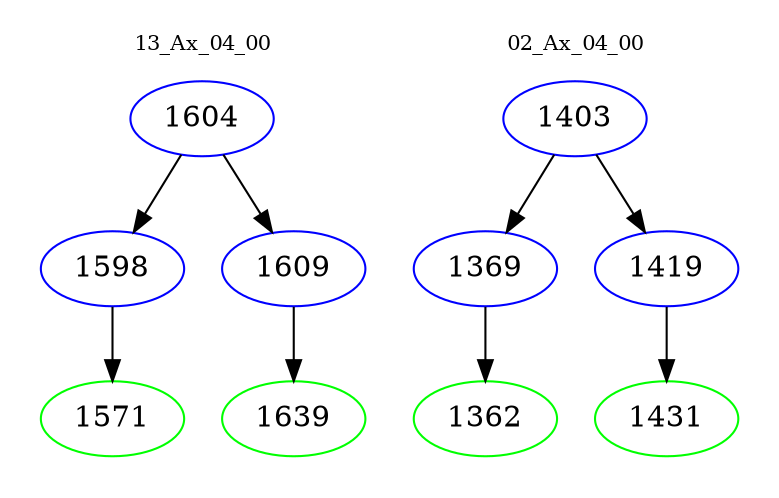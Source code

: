 digraph{
subgraph cluster_0 {
color = white
label = "13_Ax_04_00";
fontsize=10;
T0_1604 [label="1604", color="blue"]
T0_1604 -> T0_1598 [color="black"]
T0_1598 [label="1598", color="blue"]
T0_1598 -> T0_1571 [color="black"]
T0_1571 [label="1571", color="green"]
T0_1604 -> T0_1609 [color="black"]
T0_1609 [label="1609", color="blue"]
T0_1609 -> T0_1639 [color="black"]
T0_1639 [label="1639", color="green"]
}
subgraph cluster_1 {
color = white
label = "02_Ax_04_00";
fontsize=10;
T1_1403 [label="1403", color="blue"]
T1_1403 -> T1_1369 [color="black"]
T1_1369 [label="1369", color="blue"]
T1_1369 -> T1_1362 [color="black"]
T1_1362 [label="1362", color="green"]
T1_1403 -> T1_1419 [color="black"]
T1_1419 [label="1419", color="blue"]
T1_1419 -> T1_1431 [color="black"]
T1_1431 [label="1431", color="green"]
}
}
